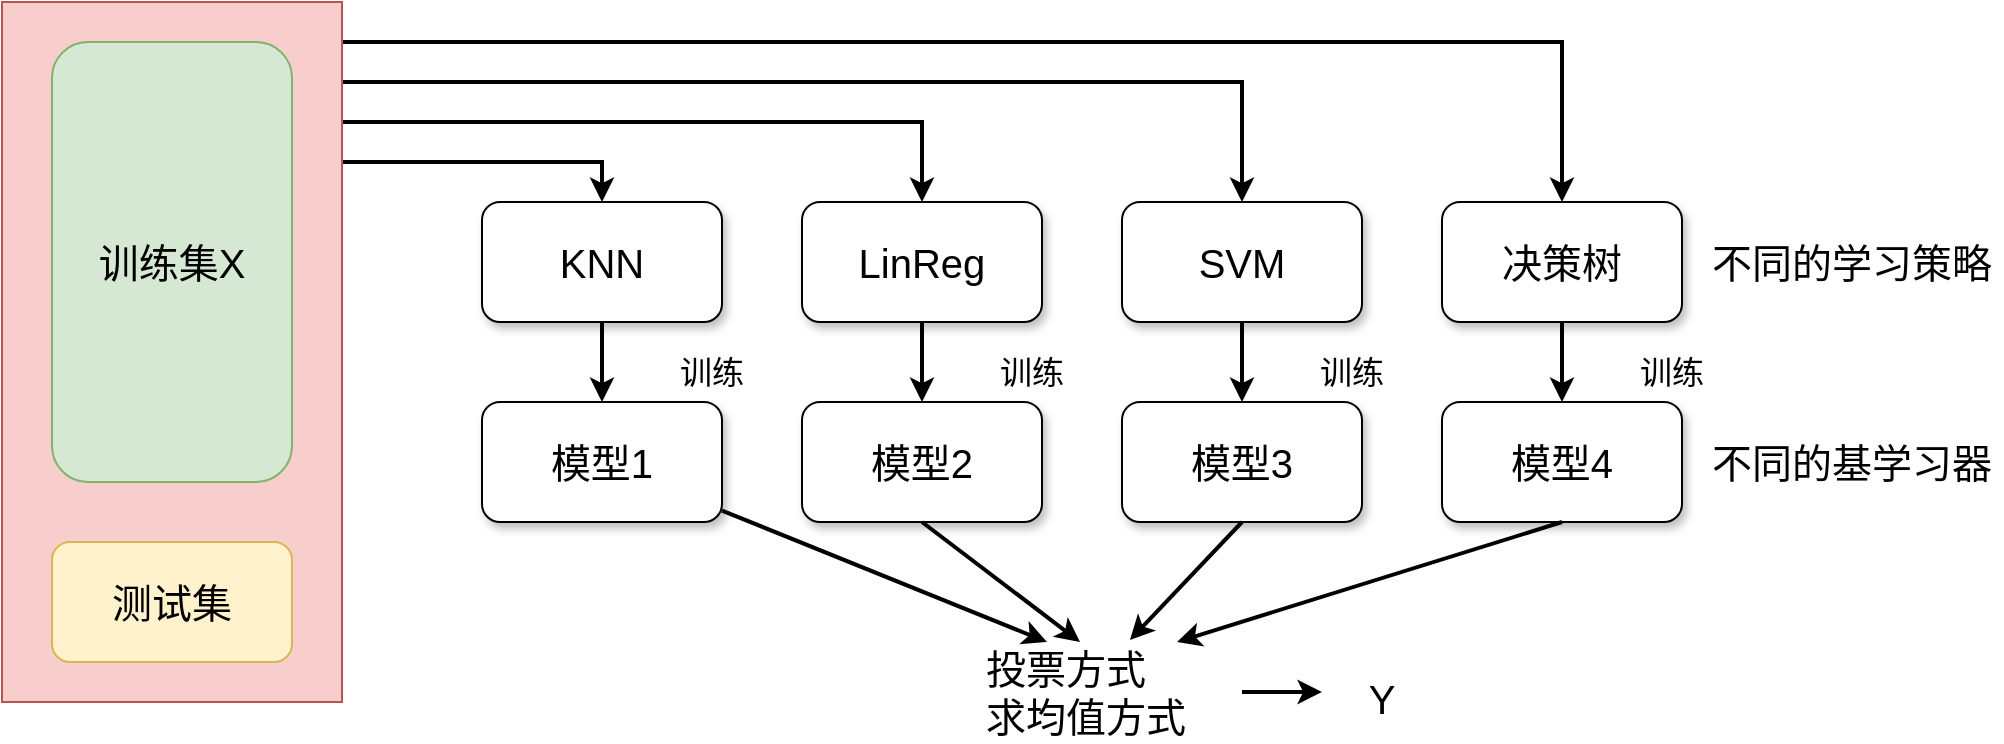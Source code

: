 <mxfile version="22.0.4" type="github">
  <diagram name="第 1 页" id="PbWVN-rDsr5_fqTNNG5A">
    <mxGraphModel dx="1244" dy="815" grid="1" gridSize="10" guides="1" tooltips="1" connect="1" arrows="1" fold="1" page="1" pageScale="1" pageWidth="827" pageHeight="1169" math="0" shadow="0">
      <root>
        <mxCell id="0" />
        <mxCell id="1" parent="0" />
        <mxCell id="HdB7cvTEW-AHjxUB0k0S-15" style="edgeStyle=orthogonalEdgeStyle;rounded=0;orthogonalLoop=1;jettySize=auto;html=1;entryX=0.5;entryY=0;entryDx=0;entryDy=0;strokeWidth=2;" edge="1" parent="1" source="HdB7cvTEW-AHjxUB0k0S-1" target="HdB7cvTEW-AHjxUB0k0S-6">
          <mxGeometry relative="1" as="geometry">
            <Array as="points">
              <mxPoint x="520" y="220" />
            </Array>
          </mxGeometry>
        </mxCell>
        <mxCell id="HdB7cvTEW-AHjxUB0k0S-16" style="edgeStyle=orthogonalEdgeStyle;rounded=0;orthogonalLoop=1;jettySize=auto;html=1;entryX=0.5;entryY=0;entryDx=0;entryDy=0;strokeWidth=2;" edge="1" parent="1" source="HdB7cvTEW-AHjxUB0k0S-1" target="HdB7cvTEW-AHjxUB0k0S-7">
          <mxGeometry relative="1" as="geometry">
            <Array as="points">
              <mxPoint x="680" y="200" />
            </Array>
          </mxGeometry>
        </mxCell>
        <mxCell id="HdB7cvTEW-AHjxUB0k0S-17" style="edgeStyle=orthogonalEdgeStyle;rounded=0;orthogonalLoop=1;jettySize=auto;html=1;entryX=0.5;entryY=0;entryDx=0;entryDy=0;strokeWidth=2;" edge="1" parent="1" source="HdB7cvTEW-AHjxUB0k0S-1" target="HdB7cvTEW-AHjxUB0k0S-8">
          <mxGeometry relative="1" as="geometry">
            <Array as="points">
              <mxPoint x="840" y="180" />
            </Array>
          </mxGeometry>
        </mxCell>
        <mxCell id="HdB7cvTEW-AHjxUB0k0S-18" style="edgeStyle=orthogonalEdgeStyle;rounded=0;orthogonalLoop=1;jettySize=auto;html=1;entryX=0.5;entryY=0;entryDx=0;entryDy=0;strokeWidth=2;" edge="1" parent="1" source="HdB7cvTEW-AHjxUB0k0S-1" target="HdB7cvTEW-AHjxUB0k0S-9">
          <mxGeometry relative="1" as="geometry">
            <Array as="points">
              <mxPoint x="1000" y="160" />
            </Array>
          </mxGeometry>
        </mxCell>
        <mxCell id="HdB7cvTEW-AHjxUB0k0S-1" value="" style="rounded=0;whiteSpace=wrap;html=1;fillColor=#f8cecc;strokeColor=#b85450;fontSize=20;" vertex="1" parent="1">
          <mxGeometry x="220" y="140" width="170" height="350" as="geometry" />
        </mxCell>
        <mxCell id="HdB7cvTEW-AHjxUB0k0S-2" value="训练集X" style="rounded=1;whiteSpace=wrap;html=1;fillColor=#d5e8d4;strokeColor=#82b366;fontSize=20;" vertex="1" parent="1">
          <mxGeometry x="245" y="160" width="120" height="220" as="geometry" />
        </mxCell>
        <mxCell id="HdB7cvTEW-AHjxUB0k0S-4" value="测试集" style="rounded=1;whiteSpace=wrap;html=1;fillColor=#fff2cc;strokeColor=#d6b656;fontSize=20;" vertex="1" parent="1">
          <mxGeometry x="245" y="410" width="120" height="60" as="geometry" />
        </mxCell>
        <mxCell id="HdB7cvTEW-AHjxUB0k0S-19" style="edgeStyle=orthogonalEdgeStyle;rounded=0;orthogonalLoop=1;jettySize=auto;html=1;strokeWidth=2;" edge="1" parent="1" source="HdB7cvTEW-AHjxUB0k0S-6" target="HdB7cvTEW-AHjxUB0k0S-10">
          <mxGeometry relative="1" as="geometry" />
        </mxCell>
        <mxCell id="HdB7cvTEW-AHjxUB0k0S-6" value="KNN" style="rounded=1;whiteSpace=wrap;html=1;shadow=1;fontSize=20;" vertex="1" parent="1">
          <mxGeometry x="460" y="240" width="120" height="60" as="geometry" />
        </mxCell>
        <mxCell id="HdB7cvTEW-AHjxUB0k0S-20" style="edgeStyle=orthogonalEdgeStyle;rounded=0;orthogonalLoop=1;jettySize=auto;html=1;entryX=0.5;entryY=0;entryDx=0;entryDy=0;strokeWidth=2;" edge="1" parent="1" source="HdB7cvTEW-AHjxUB0k0S-7" target="HdB7cvTEW-AHjxUB0k0S-11">
          <mxGeometry relative="1" as="geometry" />
        </mxCell>
        <mxCell id="HdB7cvTEW-AHjxUB0k0S-7" value="LinReg" style="rounded=1;whiteSpace=wrap;html=1;shadow=1;fontSize=20;" vertex="1" parent="1">
          <mxGeometry x="620" y="240" width="120" height="60" as="geometry" />
        </mxCell>
        <mxCell id="HdB7cvTEW-AHjxUB0k0S-21" style="edgeStyle=orthogonalEdgeStyle;rounded=0;orthogonalLoop=1;jettySize=auto;html=1;strokeWidth=2;" edge="1" parent="1" source="HdB7cvTEW-AHjxUB0k0S-8" target="HdB7cvTEW-AHjxUB0k0S-12">
          <mxGeometry relative="1" as="geometry" />
        </mxCell>
        <mxCell id="HdB7cvTEW-AHjxUB0k0S-8" value="SVM" style="rounded=1;whiteSpace=wrap;html=1;shadow=1;fontSize=20;" vertex="1" parent="1">
          <mxGeometry x="780" y="240" width="120" height="60" as="geometry" />
        </mxCell>
        <mxCell id="HdB7cvTEW-AHjxUB0k0S-22" style="edgeStyle=orthogonalEdgeStyle;rounded=0;orthogonalLoop=1;jettySize=auto;html=1;entryX=0.5;entryY=0;entryDx=0;entryDy=0;strokeWidth=2;" edge="1" parent="1" source="HdB7cvTEW-AHjxUB0k0S-9" target="HdB7cvTEW-AHjxUB0k0S-13">
          <mxGeometry relative="1" as="geometry" />
        </mxCell>
        <mxCell id="HdB7cvTEW-AHjxUB0k0S-9" value="决策树" style="rounded=1;whiteSpace=wrap;html=1;shadow=1;fontSize=20;" vertex="1" parent="1">
          <mxGeometry x="940" y="240" width="120" height="60" as="geometry" />
        </mxCell>
        <mxCell id="HdB7cvTEW-AHjxUB0k0S-28" style="rounded=0;orthogonalLoop=1;jettySize=auto;html=1;entryX=0.25;entryY=0;entryDx=0;entryDy=0;strokeWidth=2;" edge="1" parent="1" source="HdB7cvTEW-AHjxUB0k0S-10" target="HdB7cvTEW-AHjxUB0k0S-14">
          <mxGeometry relative="1" as="geometry" />
        </mxCell>
        <mxCell id="HdB7cvTEW-AHjxUB0k0S-10" value="模型1" style="rounded=1;whiteSpace=wrap;html=1;shadow=1;fontSize=20;" vertex="1" parent="1">
          <mxGeometry x="460" y="340" width="120" height="60" as="geometry" />
        </mxCell>
        <mxCell id="HdB7cvTEW-AHjxUB0k0S-11" value="模型2" style="rounded=1;whiteSpace=wrap;html=1;shadow=1;fontSize=20;" vertex="1" parent="1">
          <mxGeometry x="620" y="340" width="120" height="60" as="geometry" />
        </mxCell>
        <mxCell id="HdB7cvTEW-AHjxUB0k0S-12" value="模型3" style="rounded=1;whiteSpace=wrap;html=1;shadow=1;fontSize=20;" vertex="1" parent="1">
          <mxGeometry x="780" y="340" width="120" height="60" as="geometry" />
        </mxCell>
        <mxCell id="HdB7cvTEW-AHjxUB0k0S-13" value="模型4" style="rounded=1;whiteSpace=wrap;html=1;shadow=1;fontSize=20;" vertex="1" parent="1">
          <mxGeometry x="940" y="340" width="120" height="60" as="geometry" />
        </mxCell>
        <mxCell id="HdB7cvTEW-AHjxUB0k0S-32" style="edgeStyle=orthogonalEdgeStyle;rounded=0;orthogonalLoop=1;jettySize=auto;html=1;strokeWidth=2;" edge="1" parent="1" source="HdB7cvTEW-AHjxUB0k0S-14">
          <mxGeometry relative="1" as="geometry">
            <mxPoint x="880" y="485" as="targetPoint" />
          </mxGeometry>
        </mxCell>
        <mxCell id="HdB7cvTEW-AHjxUB0k0S-14" value="&lt;span style=&quot;font-size: 20px;&quot;&gt;投票方式&lt;br&gt;求均值方式&lt;br&gt;&lt;/span&gt;" style="text;whiteSpace=wrap;html=1;align=left;verticalAlign=middle;" vertex="1" parent="1">
          <mxGeometry x="710" y="460" width="130" height="50" as="geometry" />
        </mxCell>
        <mxCell id="HdB7cvTEW-AHjxUB0k0S-23" value="&lt;font style=&quot;font-size: 16px;&quot;&gt;训练&lt;/font&gt;" style="text;whiteSpace=wrap;html=1;align=center;verticalAlign=middle;" vertex="1" parent="1">
          <mxGeometry x="530" y="300" width="90" height="50" as="geometry" />
        </mxCell>
        <mxCell id="HdB7cvTEW-AHjxUB0k0S-24" value="&lt;font style=&quot;font-size: 16px;&quot;&gt;训练&lt;/font&gt;" style="text;whiteSpace=wrap;html=1;align=center;verticalAlign=middle;" vertex="1" parent="1">
          <mxGeometry x="690" y="300" width="90" height="50" as="geometry" />
        </mxCell>
        <mxCell id="HdB7cvTEW-AHjxUB0k0S-25" value="&lt;font style=&quot;font-size: 16px;&quot;&gt;训练&lt;/font&gt;" style="text;whiteSpace=wrap;html=1;align=center;verticalAlign=middle;" vertex="1" parent="1">
          <mxGeometry x="850" y="300" width="90" height="50" as="geometry" />
        </mxCell>
        <mxCell id="HdB7cvTEW-AHjxUB0k0S-26" value="&lt;font style=&quot;font-size: 16px;&quot;&gt;训练&lt;/font&gt;" style="text;whiteSpace=wrap;html=1;align=center;verticalAlign=middle;" vertex="1" parent="1">
          <mxGeometry x="1010" y="300" width="90" height="50" as="geometry" />
        </mxCell>
        <mxCell id="HdB7cvTEW-AHjxUB0k0S-29" style="rounded=0;orthogonalLoop=1;jettySize=auto;html=1;entryX=0.377;entryY=0;entryDx=0;entryDy=0;exitX=0.5;exitY=1;exitDx=0;exitDy=0;entryPerimeter=0;strokeWidth=2;" edge="1" parent="1" source="HdB7cvTEW-AHjxUB0k0S-11" target="HdB7cvTEW-AHjxUB0k0S-14">
          <mxGeometry relative="1" as="geometry">
            <mxPoint x="590" y="401" as="sourcePoint" />
            <mxPoint x="785" y="470" as="targetPoint" />
          </mxGeometry>
        </mxCell>
        <mxCell id="HdB7cvTEW-AHjxUB0k0S-30" style="rounded=0;orthogonalLoop=1;jettySize=auto;html=1;entryX=0.569;entryY=-0.02;entryDx=0;entryDy=0;exitX=0.5;exitY=1;exitDx=0;exitDy=0;entryPerimeter=0;strokeWidth=2;" edge="1" parent="1" source="HdB7cvTEW-AHjxUB0k0S-12" target="HdB7cvTEW-AHjxUB0k0S-14">
          <mxGeometry relative="1" as="geometry">
            <mxPoint x="600" y="411" as="sourcePoint" />
            <mxPoint x="795" y="480" as="targetPoint" />
          </mxGeometry>
        </mxCell>
        <mxCell id="HdB7cvTEW-AHjxUB0k0S-31" style="rounded=0;orthogonalLoop=1;jettySize=auto;html=1;entryX=0.75;entryY=0;entryDx=0;entryDy=0;exitX=0.5;exitY=1;exitDx=0;exitDy=0;strokeWidth=2;" edge="1" parent="1" source="HdB7cvTEW-AHjxUB0k0S-13" target="HdB7cvTEW-AHjxUB0k0S-14">
          <mxGeometry relative="1" as="geometry">
            <mxPoint x="610" y="421" as="sourcePoint" />
            <mxPoint x="805" y="490" as="targetPoint" />
          </mxGeometry>
        </mxCell>
        <mxCell id="HdB7cvTEW-AHjxUB0k0S-33" value="&lt;span style=&quot;font-size: 20px;&quot;&gt;Y&lt;/span&gt;" style="text;whiteSpace=wrap;html=1;align=center;" vertex="1" parent="1">
          <mxGeometry x="890" y="470" width="40" height="30" as="geometry" />
        </mxCell>
        <mxCell id="HdB7cvTEW-AHjxUB0k0S-34" value="&lt;span style=&quot;font-size: 20px;&quot;&gt;不同的基学习器&lt;/span&gt;" style="text;whiteSpace=wrap;html=1;align=center;verticalAlign=middle;" vertex="1" parent="1">
          <mxGeometry x="1070" y="350" width="150" height="40" as="geometry" />
        </mxCell>
        <mxCell id="HdB7cvTEW-AHjxUB0k0S-35" value="&lt;span style=&quot;font-size: 20px;&quot;&gt;不同的学习策略&lt;/span&gt;" style="text;whiteSpace=wrap;html=1;align=center;verticalAlign=middle;" vertex="1" parent="1">
          <mxGeometry x="1070" y="250" width="150" height="40" as="geometry" />
        </mxCell>
      </root>
    </mxGraphModel>
  </diagram>
</mxfile>
